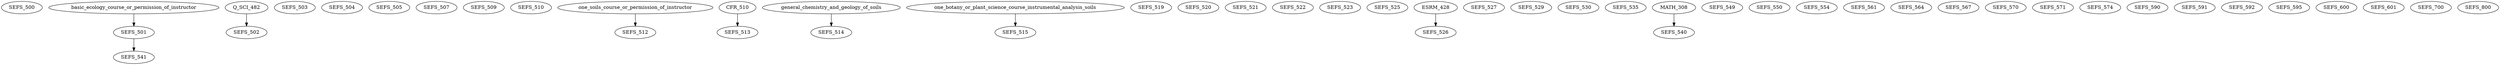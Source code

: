 digraph G {
    SEFS_500;
    edge [color=black];
    basic_ecology_course_or_permission_of_instructor -> SEFS_501;
    edge [color=black];
    Q_SCI_482 -> SEFS_502;
    SEFS_503;
    SEFS_504;
    SEFS_505;
    SEFS_507;
    SEFS_509;
    SEFS_510;
    edge [color=black];
    one_soils_course_or_permission_of_instructor -> SEFS_512;
    edge [color=black];
    CFR_510 -> SEFS_513;
    edge [color=black];
    general_chemistry_and_geology_of_soils -> SEFS_514;
    edge [color=black];
    one_botany_or_plant_science_course_instrumental_analysis_soils -> SEFS_515;
    SEFS_519;
    SEFS_520;
    SEFS_521;
    SEFS_522;
    SEFS_523;
    SEFS_525;
    edge [color=black];
    ESRM_428 -> SEFS_526;
    SEFS_527;
    SEFS_529;
    SEFS_530;
    SEFS_535;
    edge [color=black];
    MATH_308 -> SEFS_540;
    edge [color=black];
    SEFS_501 -> SEFS_541;
    SEFS_549;
    SEFS_550;
    SEFS_554;
    SEFS_561;
    SEFS_564;
    SEFS_567;
    SEFS_570;
    SEFS_571;
    SEFS_574;
    SEFS_590;
    SEFS_591;
    SEFS_592;
    SEFS_595;
    SEFS_600;
    SEFS_601;
    SEFS_700;
    SEFS_800;
}
